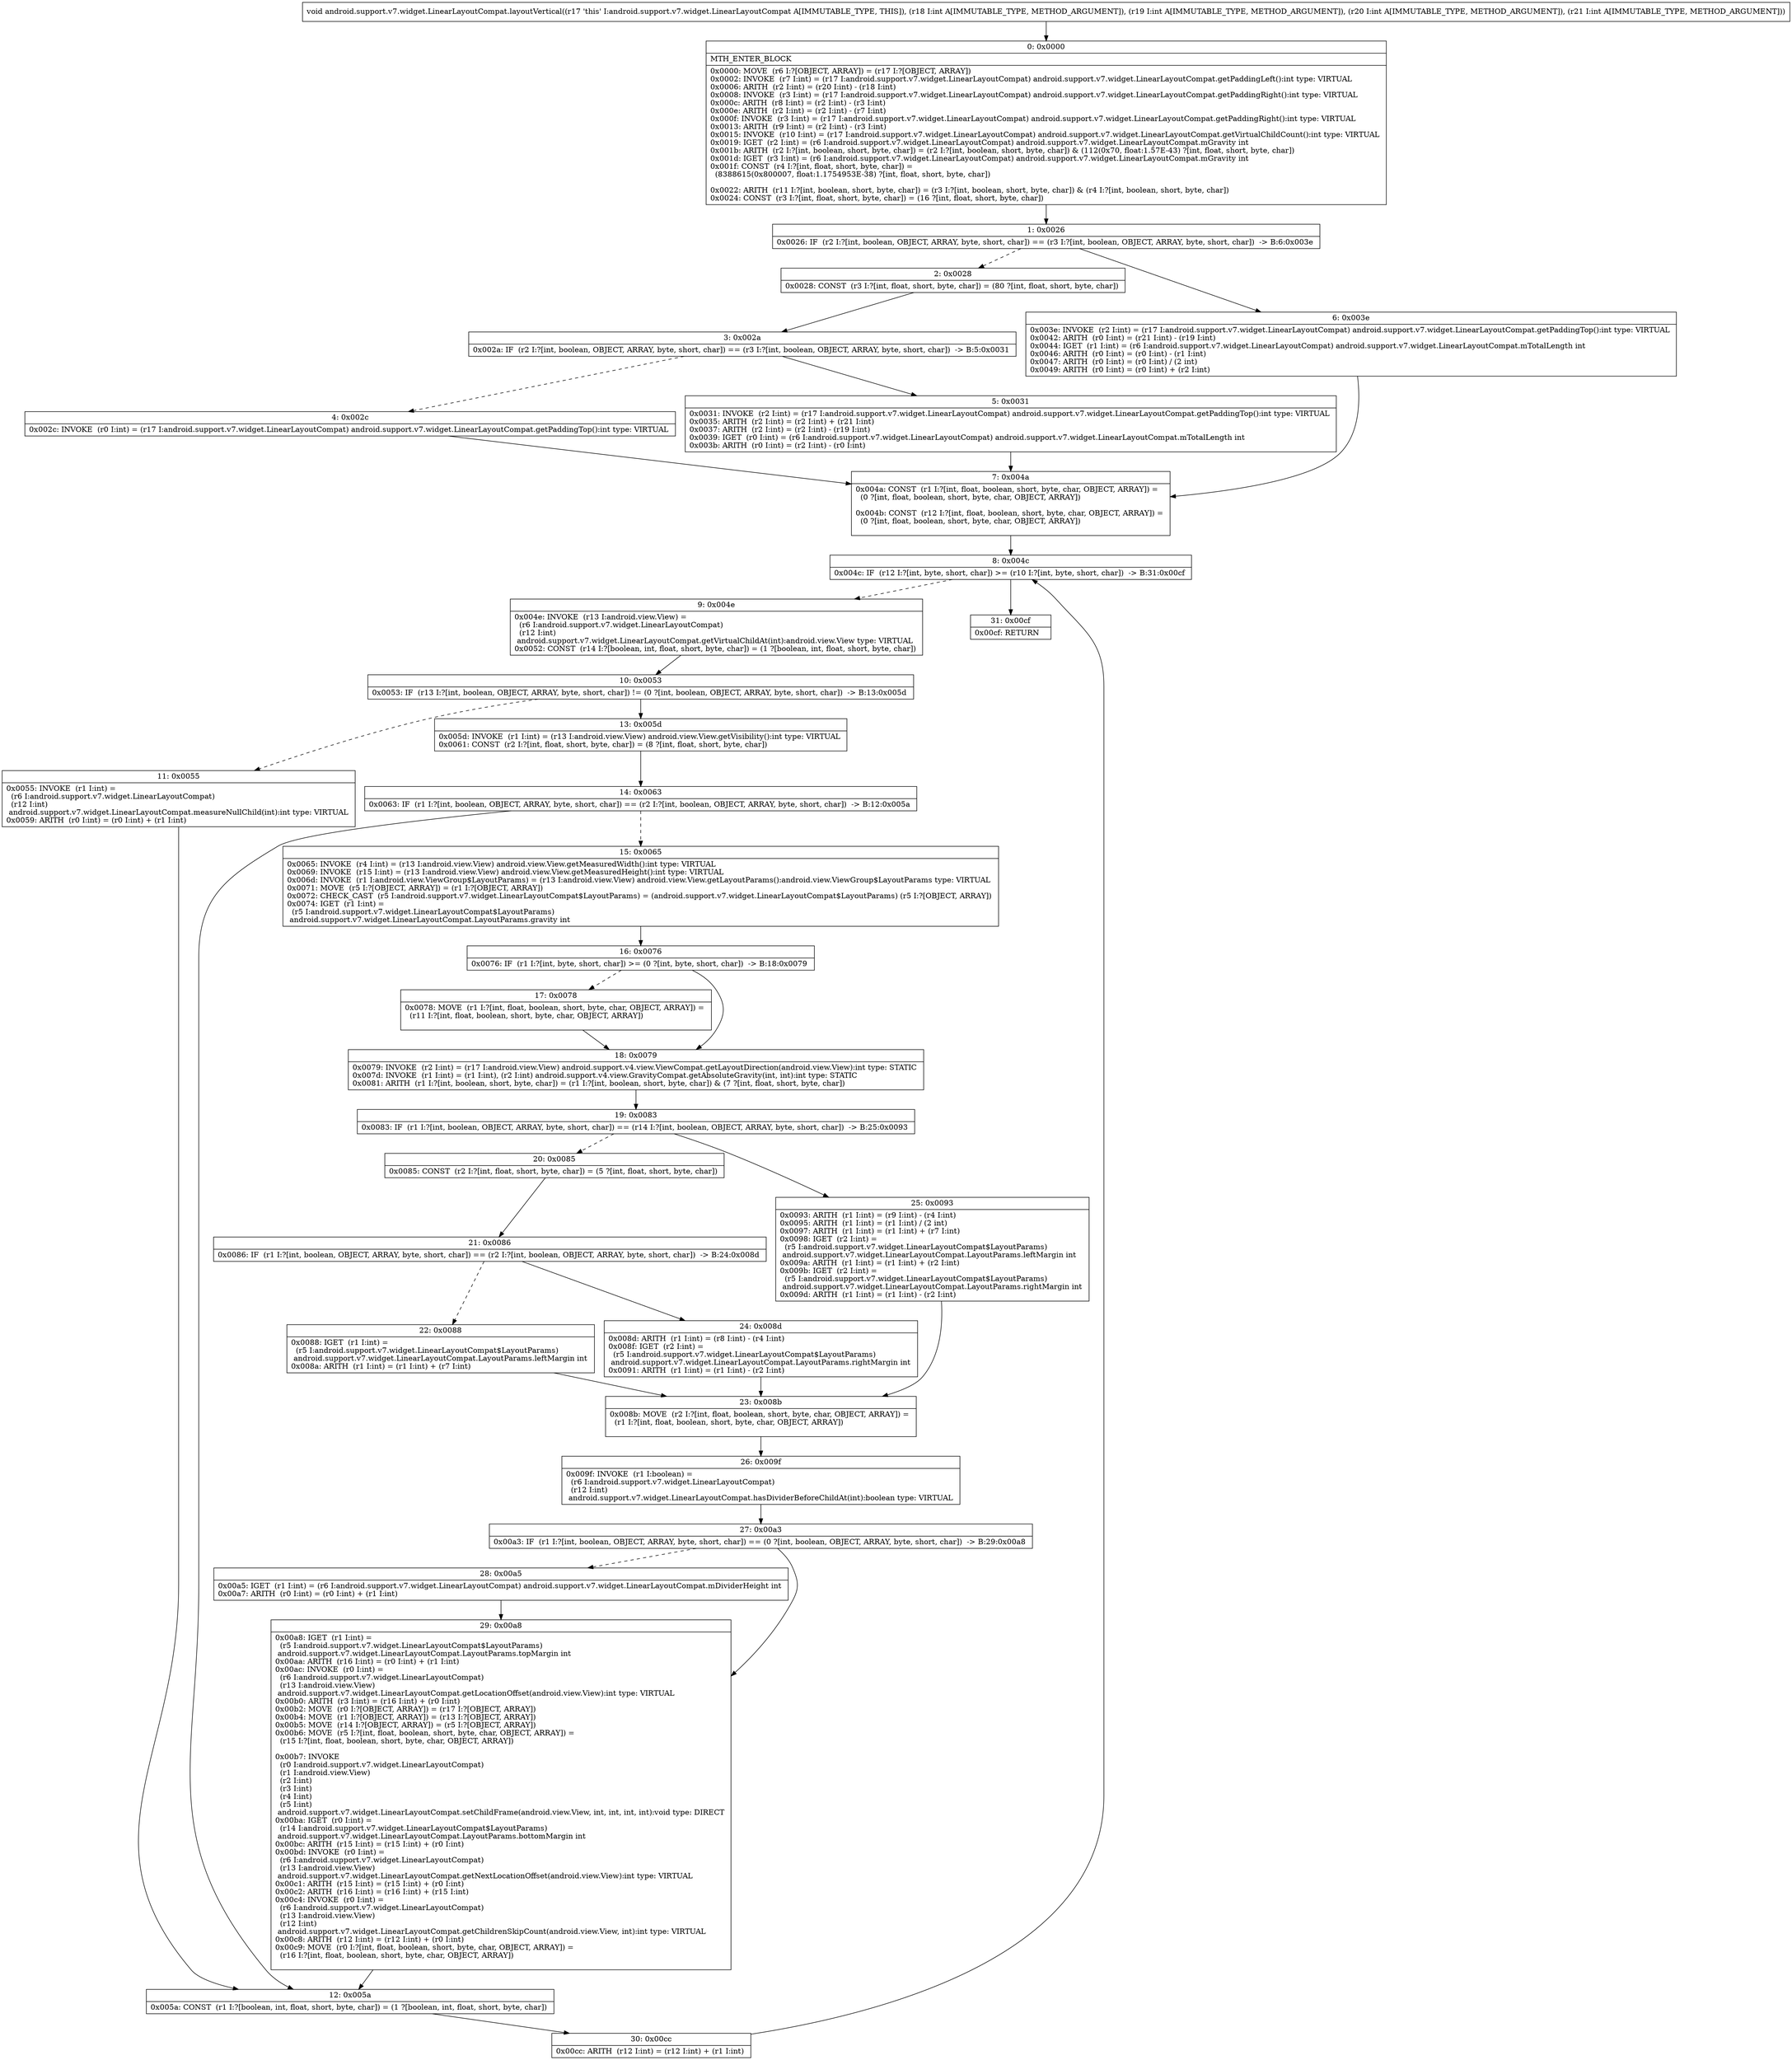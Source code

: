 digraph "CFG forandroid.support.v7.widget.LinearLayoutCompat.layoutVertical(IIII)V" {
Node_0 [shape=record,label="{0\:\ 0x0000|MTH_ENTER_BLOCK\l|0x0000: MOVE  (r6 I:?[OBJECT, ARRAY]) = (r17 I:?[OBJECT, ARRAY]) \l0x0002: INVOKE  (r7 I:int) = (r17 I:android.support.v7.widget.LinearLayoutCompat) android.support.v7.widget.LinearLayoutCompat.getPaddingLeft():int type: VIRTUAL \l0x0006: ARITH  (r2 I:int) = (r20 I:int) \- (r18 I:int) \l0x0008: INVOKE  (r3 I:int) = (r17 I:android.support.v7.widget.LinearLayoutCompat) android.support.v7.widget.LinearLayoutCompat.getPaddingRight():int type: VIRTUAL \l0x000c: ARITH  (r8 I:int) = (r2 I:int) \- (r3 I:int) \l0x000e: ARITH  (r2 I:int) = (r2 I:int) \- (r7 I:int) \l0x000f: INVOKE  (r3 I:int) = (r17 I:android.support.v7.widget.LinearLayoutCompat) android.support.v7.widget.LinearLayoutCompat.getPaddingRight():int type: VIRTUAL \l0x0013: ARITH  (r9 I:int) = (r2 I:int) \- (r3 I:int) \l0x0015: INVOKE  (r10 I:int) = (r17 I:android.support.v7.widget.LinearLayoutCompat) android.support.v7.widget.LinearLayoutCompat.getVirtualChildCount():int type: VIRTUAL \l0x0019: IGET  (r2 I:int) = (r6 I:android.support.v7.widget.LinearLayoutCompat) android.support.v7.widget.LinearLayoutCompat.mGravity int \l0x001b: ARITH  (r2 I:?[int, boolean, short, byte, char]) = (r2 I:?[int, boolean, short, byte, char]) & (112(0x70, float:1.57E\-43) ?[int, float, short, byte, char]) \l0x001d: IGET  (r3 I:int) = (r6 I:android.support.v7.widget.LinearLayoutCompat) android.support.v7.widget.LinearLayoutCompat.mGravity int \l0x001f: CONST  (r4 I:?[int, float, short, byte, char]) = \l  (8388615(0x800007, float:1.1754953E\-38) ?[int, float, short, byte, char])\l \l0x0022: ARITH  (r11 I:?[int, boolean, short, byte, char]) = (r3 I:?[int, boolean, short, byte, char]) & (r4 I:?[int, boolean, short, byte, char]) \l0x0024: CONST  (r3 I:?[int, float, short, byte, char]) = (16 ?[int, float, short, byte, char]) \l}"];
Node_1 [shape=record,label="{1\:\ 0x0026|0x0026: IF  (r2 I:?[int, boolean, OBJECT, ARRAY, byte, short, char]) == (r3 I:?[int, boolean, OBJECT, ARRAY, byte, short, char])  \-\> B:6:0x003e \l}"];
Node_2 [shape=record,label="{2\:\ 0x0028|0x0028: CONST  (r3 I:?[int, float, short, byte, char]) = (80 ?[int, float, short, byte, char]) \l}"];
Node_3 [shape=record,label="{3\:\ 0x002a|0x002a: IF  (r2 I:?[int, boolean, OBJECT, ARRAY, byte, short, char]) == (r3 I:?[int, boolean, OBJECT, ARRAY, byte, short, char])  \-\> B:5:0x0031 \l}"];
Node_4 [shape=record,label="{4\:\ 0x002c|0x002c: INVOKE  (r0 I:int) = (r17 I:android.support.v7.widget.LinearLayoutCompat) android.support.v7.widget.LinearLayoutCompat.getPaddingTop():int type: VIRTUAL \l}"];
Node_5 [shape=record,label="{5\:\ 0x0031|0x0031: INVOKE  (r2 I:int) = (r17 I:android.support.v7.widget.LinearLayoutCompat) android.support.v7.widget.LinearLayoutCompat.getPaddingTop():int type: VIRTUAL \l0x0035: ARITH  (r2 I:int) = (r2 I:int) + (r21 I:int) \l0x0037: ARITH  (r2 I:int) = (r2 I:int) \- (r19 I:int) \l0x0039: IGET  (r0 I:int) = (r6 I:android.support.v7.widget.LinearLayoutCompat) android.support.v7.widget.LinearLayoutCompat.mTotalLength int \l0x003b: ARITH  (r0 I:int) = (r2 I:int) \- (r0 I:int) \l}"];
Node_6 [shape=record,label="{6\:\ 0x003e|0x003e: INVOKE  (r2 I:int) = (r17 I:android.support.v7.widget.LinearLayoutCompat) android.support.v7.widget.LinearLayoutCompat.getPaddingTop():int type: VIRTUAL \l0x0042: ARITH  (r0 I:int) = (r21 I:int) \- (r19 I:int) \l0x0044: IGET  (r1 I:int) = (r6 I:android.support.v7.widget.LinearLayoutCompat) android.support.v7.widget.LinearLayoutCompat.mTotalLength int \l0x0046: ARITH  (r0 I:int) = (r0 I:int) \- (r1 I:int) \l0x0047: ARITH  (r0 I:int) = (r0 I:int) \/ (2 int) \l0x0049: ARITH  (r0 I:int) = (r0 I:int) + (r2 I:int) \l}"];
Node_7 [shape=record,label="{7\:\ 0x004a|0x004a: CONST  (r1 I:?[int, float, boolean, short, byte, char, OBJECT, ARRAY]) = \l  (0 ?[int, float, boolean, short, byte, char, OBJECT, ARRAY])\l \l0x004b: CONST  (r12 I:?[int, float, boolean, short, byte, char, OBJECT, ARRAY]) = \l  (0 ?[int, float, boolean, short, byte, char, OBJECT, ARRAY])\l \l}"];
Node_8 [shape=record,label="{8\:\ 0x004c|0x004c: IF  (r12 I:?[int, byte, short, char]) \>= (r10 I:?[int, byte, short, char])  \-\> B:31:0x00cf \l}"];
Node_9 [shape=record,label="{9\:\ 0x004e|0x004e: INVOKE  (r13 I:android.view.View) = \l  (r6 I:android.support.v7.widget.LinearLayoutCompat)\l  (r12 I:int)\l android.support.v7.widget.LinearLayoutCompat.getVirtualChildAt(int):android.view.View type: VIRTUAL \l0x0052: CONST  (r14 I:?[boolean, int, float, short, byte, char]) = (1 ?[boolean, int, float, short, byte, char]) \l}"];
Node_10 [shape=record,label="{10\:\ 0x0053|0x0053: IF  (r13 I:?[int, boolean, OBJECT, ARRAY, byte, short, char]) != (0 ?[int, boolean, OBJECT, ARRAY, byte, short, char])  \-\> B:13:0x005d \l}"];
Node_11 [shape=record,label="{11\:\ 0x0055|0x0055: INVOKE  (r1 I:int) = \l  (r6 I:android.support.v7.widget.LinearLayoutCompat)\l  (r12 I:int)\l android.support.v7.widget.LinearLayoutCompat.measureNullChild(int):int type: VIRTUAL \l0x0059: ARITH  (r0 I:int) = (r0 I:int) + (r1 I:int) \l}"];
Node_12 [shape=record,label="{12\:\ 0x005a|0x005a: CONST  (r1 I:?[boolean, int, float, short, byte, char]) = (1 ?[boolean, int, float, short, byte, char]) \l}"];
Node_13 [shape=record,label="{13\:\ 0x005d|0x005d: INVOKE  (r1 I:int) = (r13 I:android.view.View) android.view.View.getVisibility():int type: VIRTUAL \l0x0061: CONST  (r2 I:?[int, float, short, byte, char]) = (8 ?[int, float, short, byte, char]) \l}"];
Node_14 [shape=record,label="{14\:\ 0x0063|0x0063: IF  (r1 I:?[int, boolean, OBJECT, ARRAY, byte, short, char]) == (r2 I:?[int, boolean, OBJECT, ARRAY, byte, short, char])  \-\> B:12:0x005a \l}"];
Node_15 [shape=record,label="{15\:\ 0x0065|0x0065: INVOKE  (r4 I:int) = (r13 I:android.view.View) android.view.View.getMeasuredWidth():int type: VIRTUAL \l0x0069: INVOKE  (r15 I:int) = (r13 I:android.view.View) android.view.View.getMeasuredHeight():int type: VIRTUAL \l0x006d: INVOKE  (r1 I:android.view.ViewGroup$LayoutParams) = (r13 I:android.view.View) android.view.View.getLayoutParams():android.view.ViewGroup$LayoutParams type: VIRTUAL \l0x0071: MOVE  (r5 I:?[OBJECT, ARRAY]) = (r1 I:?[OBJECT, ARRAY]) \l0x0072: CHECK_CAST  (r5 I:android.support.v7.widget.LinearLayoutCompat$LayoutParams) = (android.support.v7.widget.LinearLayoutCompat$LayoutParams) (r5 I:?[OBJECT, ARRAY]) \l0x0074: IGET  (r1 I:int) = \l  (r5 I:android.support.v7.widget.LinearLayoutCompat$LayoutParams)\l android.support.v7.widget.LinearLayoutCompat.LayoutParams.gravity int \l}"];
Node_16 [shape=record,label="{16\:\ 0x0076|0x0076: IF  (r1 I:?[int, byte, short, char]) \>= (0 ?[int, byte, short, char])  \-\> B:18:0x0079 \l}"];
Node_17 [shape=record,label="{17\:\ 0x0078|0x0078: MOVE  (r1 I:?[int, float, boolean, short, byte, char, OBJECT, ARRAY]) = \l  (r11 I:?[int, float, boolean, short, byte, char, OBJECT, ARRAY])\l \l}"];
Node_18 [shape=record,label="{18\:\ 0x0079|0x0079: INVOKE  (r2 I:int) = (r17 I:android.view.View) android.support.v4.view.ViewCompat.getLayoutDirection(android.view.View):int type: STATIC \l0x007d: INVOKE  (r1 I:int) = (r1 I:int), (r2 I:int) android.support.v4.view.GravityCompat.getAbsoluteGravity(int, int):int type: STATIC \l0x0081: ARITH  (r1 I:?[int, boolean, short, byte, char]) = (r1 I:?[int, boolean, short, byte, char]) & (7 ?[int, float, short, byte, char]) \l}"];
Node_19 [shape=record,label="{19\:\ 0x0083|0x0083: IF  (r1 I:?[int, boolean, OBJECT, ARRAY, byte, short, char]) == (r14 I:?[int, boolean, OBJECT, ARRAY, byte, short, char])  \-\> B:25:0x0093 \l}"];
Node_20 [shape=record,label="{20\:\ 0x0085|0x0085: CONST  (r2 I:?[int, float, short, byte, char]) = (5 ?[int, float, short, byte, char]) \l}"];
Node_21 [shape=record,label="{21\:\ 0x0086|0x0086: IF  (r1 I:?[int, boolean, OBJECT, ARRAY, byte, short, char]) == (r2 I:?[int, boolean, OBJECT, ARRAY, byte, short, char])  \-\> B:24:0x008d \l}"];
Node_22 [shape=record,label="{22\:\ 0x0088|0x0088: IGET  (r1 I:int) = \l  (r5 I:android.support.v7.widget.LinearLayoutCompat$LayoutParams)\l android.support.v7.widget.LinearLayoutCompat.LayoutParams.leftMargin int \l0x008a: ARITH  (r1 I:int) = (r1 I:int) + (r7 I:int) \l}"];
Node_23 [shape=record,label="{23\:\ 0x008b|0x008b: MOVE  (r2 I:?[int, float, boolean, short, byte, char, OBJECT, ARRAY]) = \l  (r1 I:?[int, float, boolean, short, byte, char, OBJECT, ARRAY])\l \l}"];
Node_24 [shape=record,label="{24\:\ 0x008d|0x008d: ARITH  (r1 I:int) = (r8 I:int) \- (r4 I:int) \l0x008f: IGET  (r2 I:int) = \l  (r5 I:android.support.v7.widget.LinearLayoutCompat$LayoutParams)\l android.support.v7.widget.LinearLayoutCompat.LayoutParams.rightMargin int \l0x0091: ARITH  (r1 I:int) = (r1 I:int) \- (r2 I:int) \l}"];
Node_25 [shape=record,label="{25\:\ 0x0093|0x0093: ARITH  (r1 I:int) = (r9 I:int) \- (r4 I:int) \l0x0095: ARITH  (r1 I:int) = (r1 I:int) \/ (2 int) \l0x0097: ARITH  (r1 I:int) = (r1 I:int) + (r7 I:int) \l0x0098: IGET  (r2 I:int) = \l  (r5 I:android.support.v7.widget.LinearLayoutCompat$LayoutParams)\l android.support.v7.widget.LinearLayoutCompat.LayoutParams.leftMargin int \l0x009a: ARITH  (r1 I:int) = (r1 I:int) + (r2 I:int) \l0x009b: IGET  (r2 I:int) = \l  (r5 I:android.support.v7.widget.LinearLayoutCompat$LayoutParams)\l android.support.v7.widget.LinearLayoutCompat.LayoutParams.rightMargin int \l0x009d: ARITH  (r1 I:int) = (r1 I:int) \- (r2 I:int) \l}"];
Node_26 [shape=record,label="{26\:\ 0x009f|0x009f: INVOKE  (r1 I:boolean) = \l  (r6 I:android.support.v7.widget.LinearLayoutCompat)\l  (r12 I:int)\l android.support.v7.widget.LinearLayoutCompat.hasDividerBeforeChildAt(int):boolean type: VIRTUAL \l}"];
Node_27 [shape=record,label="{27\:\ 0x00a3|0x00a3: IF  (r1 I:?[int, boolean, OBJECT, ARRAY, byte, short, char]) == (0 ?[int, boolean, OBJECT, ARRAY, byte, short, char])  \-\> B:29:0x00a8 \l}"];
Node_28 [shape=record,label="{28\:\ 0x00a5|0x00a5: IGET  (r1 I:int) = (r6 I:android.support.v7.widget.LinearLayoutCompat) android.support.v7.widget.LinearLayoutCompat.mDividerHeight int \l0x00a7: ARITH  (r0 I:int) = (r0 I:int) + (r1 I:int) \l}"];
Node_29 [shape=record,label="{29\:\ 0x00a8|0x00a8: IGET  (r1 I:int) = \l  (r5 I:android.support.v7.widget.LinearLayoutCompat$LayoutParams)\l android.support.v7.widget.LinearLayoutCompat.LayoutParams.topMargin int \l0x00aa: ARITH  (r16 I:int) = (r0 I:int) + (r1 I:int) \l0x00ac: INVOKE  (r0 I:int) = \l  (r6 I:android.support.v7.widget.LinearLayoutCompat)\l  (r13 I:android.view.View)\l android.support.v7.widget.LinearLayoutCompat.getLocationOffset(android.view.View):int type: VIRTUAL \l0x00b0: ARITH  (r3 I:int) = (r16 I:int) + (r0 I:int) \l0x00b2: MOVE  (r0 I:?[OBJECT, ARRAY]) = (r17 I:?[OBJECT, ARRAY]) \l0x00b4: MOVE  (r1 I:?[OBJECT, ARRAY]) = (r13 I:?[OBJECT, ARRAY]) \l0x00b5: MOVE  (r14 I:?[OBJECT, ARRAY]) = (r5 I:?[OBJECT, ARRAY]) \l0x00b6: MOVE  (r5 I:?[int, float, boolean, short, byte, char, OBJECT, ARRAY]) = \l  (r15 I:?[int, float, boolean, short, byte, char, OBJECT, ARRAY])\l \l0x00b7: INVOKE  \l  (r0 I:android.support.v7.widget.LinearLayoutCompat)\l  (r1 I:android.view.View)\l  (r2 I:int)\l  (r3 I:int)\l  (r4 I:int)\l  (r5 I:int)\l android.support.v7.widget.LinearLayoutCompat.setChildFrame(android.view.View, int, int, int, int):void type: DIRECT \l0x00ba: IGET  (r0 I:int) = \l  (r14 I:android.support.v7.widget.LinearLayoutCompat$LayoutParams)\l android.support.v7.widget.LinearLayoutCompat.LayoutParams.bottomMargin int \l0x00bc: ARITH  (r15 I:int) = (r15 I:int) + (r0 I:int) \l0x00bd: INVOKE  (r0 I:int) = \l  (r6 I:android.support.v7.widget.LinearLayoutCompat)\l  (r13 I:android.view.View)\l android.support.v7.widget.LinearLayoutCompat.getNextLocationOffset(android.view.View):int type: VIRTUAL \l0x00c1: ARITH  (r15 I:int) = (r15 I:int) + (r0 I:int) \l0x00c2: ARITH  (r16 I:int) = (r16 I:int) + (r15 I:int) \l0x00c4: INVOKE  (r0 I:int) = \l  (r6 I:android.support.v7.widget.LinearLayoutCompat)\l  (r13 I:android.view.View)\l  (r12 I:int)\l android.support.v7.widget.LinearLayoutCompat.getChildrenSkipCount(android.view.View, int):int type: VIRTUAL \l0x00c8: ARITH  (r12 I:int) = (r12 I:int) + (r0 I:int) \l0x00c9: MOVE  (r0 I:?[int, float, boolean, short, byte, char, OBJECT, ARRAY]) = \l  (r16 I:?[int, float, boolean, short, byte, char, OBJECT, ARRAY])\l \l}"];
Node_30 [shape=record,label="{30\:\ 0x00cc|0x00cc: ARITH  (r12 I:int) = (r12 I:int) + (r1 I:int) \l}"];
Node_31 [shape=record,label="{31\:\ 0x00cf|0x00cf: RETURN   \l}"];
MethodNode[shape=record,label="{void android.support.v7.widget.LinearLayoutCompat.layoutVertical((r17 'this' I:android.support.v7.widget.LinearLayoutCompat A[IMMUTABLE_TYPE, THIS]), (r18 I:int A[IMMUTABLE_TYPE, METHOD_ARGUMENT]), (r19 I:int A[IMMUTABLE_TYPE, METHOD_ARGUMENT]), (r20 I:int A[IMMUTABLE_TYPE, METHOD_ARGUMENT]), (r21 I:int A[IMMUTABLE_TYPE, METHOD_ARGUMENT])) }"];
MethodNode -> Node_0;
Node_0 -> Node_1;
Node_1 -> Node_2[style=dashed];
Node_1 -> Node_6;
Node_2 -> Node_3;
Node_3 -> Node_4[style=dashed];
Node_3 -> Node_5;
Node_4 -> Node_7;
Node_5 -> Node_7;
Node_6 -> Node_7;
Node_7 -> Node_8;
Node_8 -> Node_9[style=dashed];
Node_8 -> Node_31;
Node_9 -> Node_10;
Node_10 -> Node_11[style=dashed];
Node_10 -> Node_13;
Node_11 -> Node_12;
Node_12 -> Node_30;
Node_13 -> Node_14;
Node_14 -> Node_12;
Node_14 -> Node_15[style=dashed];
Node_15 -> Node_16;
Node_16 -> Node_17[style=dashed];
Node_16 -> Node_18;
Node_17 -> Node_18;
Node_18 -> Node_19;
Node_19 -> Node_20[style=dashed];
Node_19 -> Node_25;
Node_20 -> Node_21;
Node_21 -> Node_22[style=dashed];
Node_21 -> Node_24;
Node_22 -> Node_23;
Node_23 -> Node_26;
Node_24 -> Node_23;
Node_25 -> Node_23;
Node_26 -> Node_27;
Node_27 -> Node_28[style=dashed];
Node_27 -> Node_29;
Node_28 -> Node_29;
Node_29 -> Node_12;
Node_30 -> Node_8;
}

